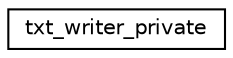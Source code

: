 digraph G
{
  edge [fontname="Helvetica",fontsize="10",labelfontname="Helvetica",labelfontsize="10"];
  node [fontname="Helvetica",fontsize="10",shape=record];
  rankdir="LR";
  Node1 [label="txt_writer_private",height=0.2,width=0.4,color="black", fillcolor="white", style="filled",URL="$structtxt__writer__private.html"];
}
